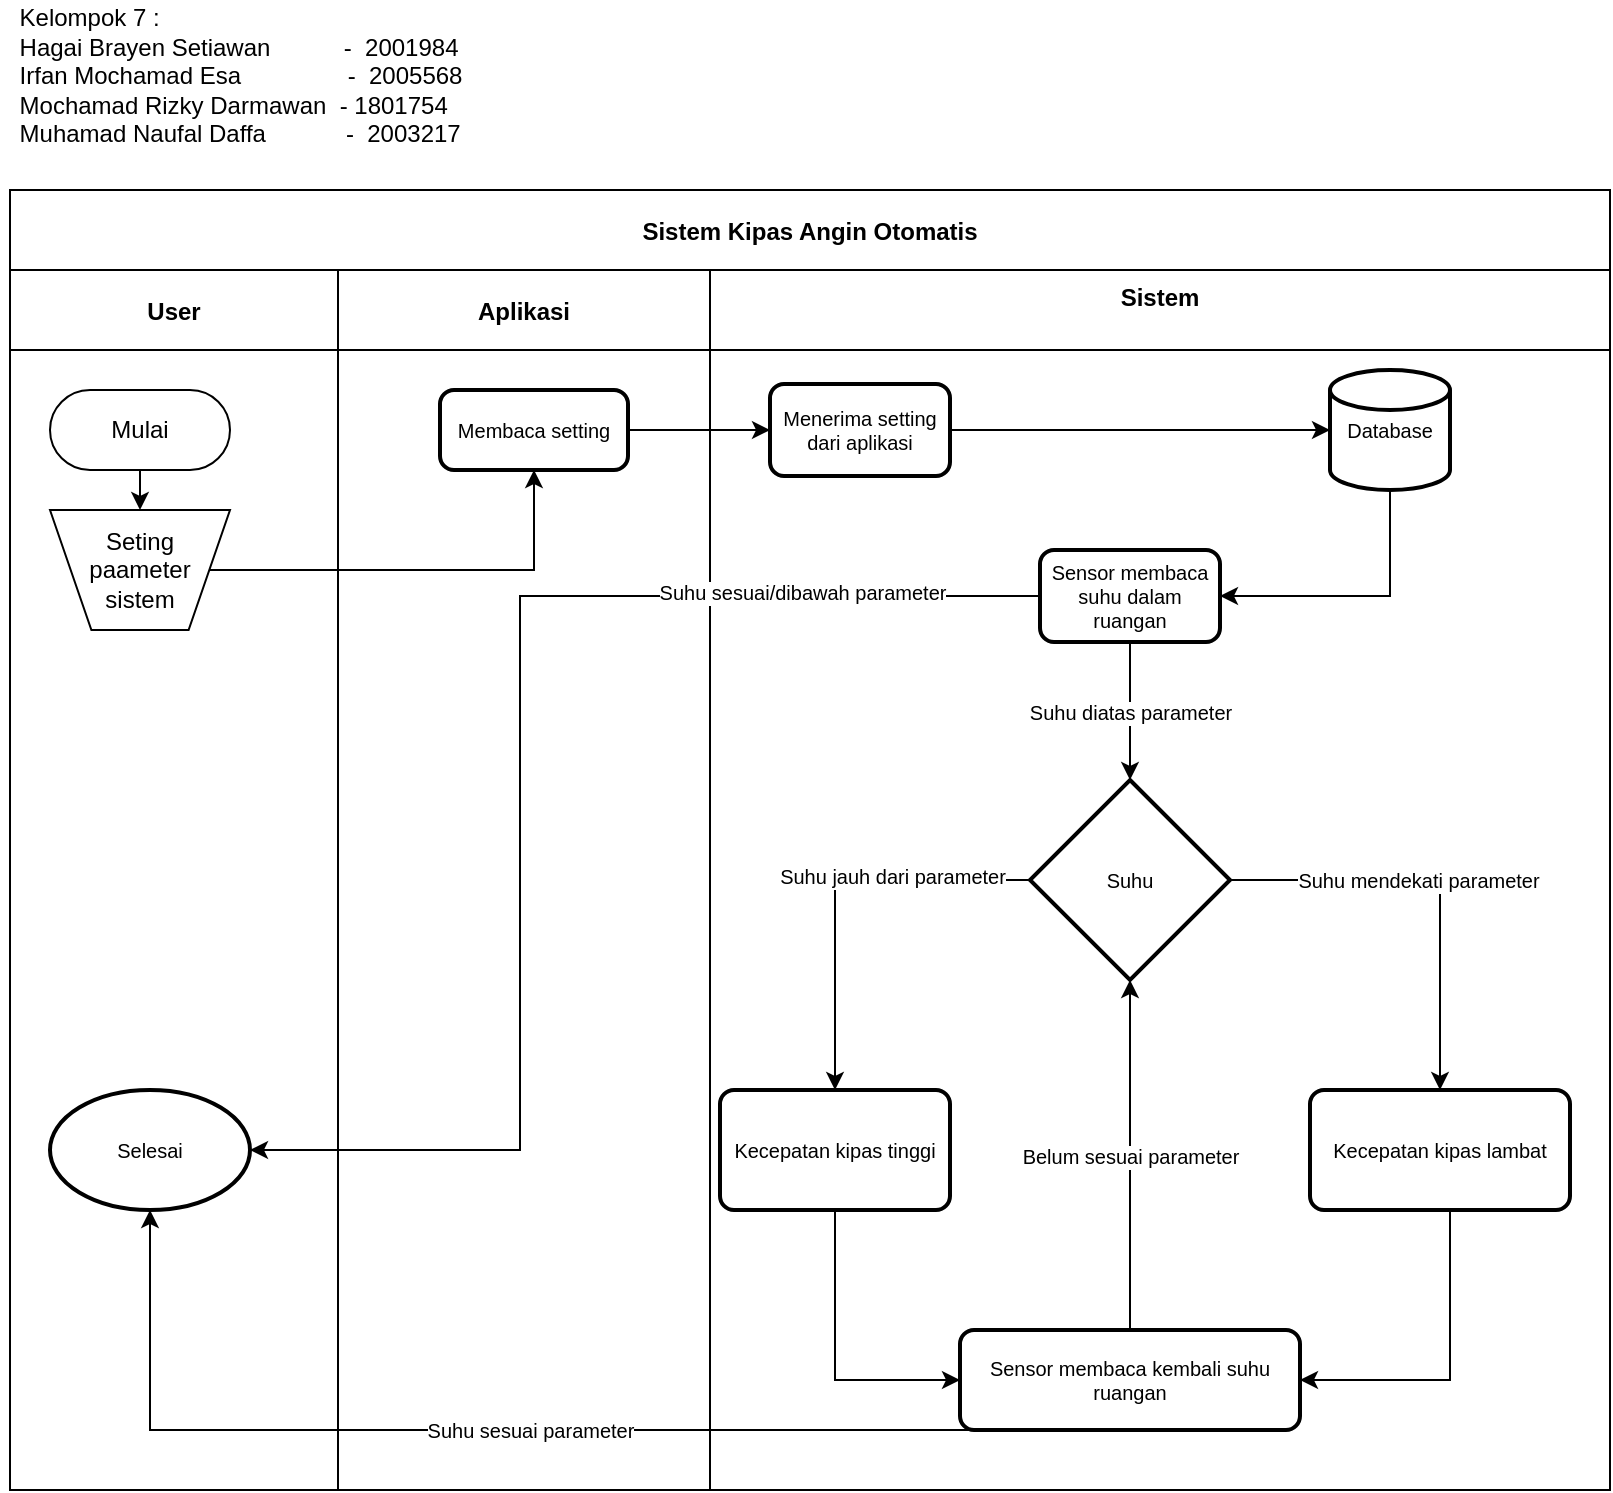 <mxfile version="17.4.0" type="github">
  <diagram id="kgpKYQtTHZ0yAKxKKP6v" name="Page-1">
    <mxGraphModel dx="1422" dy="780" grid="1" gridSize="10" guides="1" tooltips="1" connect="1" arrows="1" fold="1" page="1" pageScale="1" pageWidth="850" pageHeight="1100" math="0" shadow="0">
      <root>
        <mxCell id="0" />
        <mxCell id="1" parent="0" />
        <mxCell id="3nuBFxr9cyL0pnOWT2aG-1" value="Sistem Kipas Angin Otomatis" style="shape=table;childLayout=tableLayout;startSize=40;collapsible=0;recursiveResize=0;expand=0;fillColor=none;fontStyle=1" parent="1" vertex="1">
          <mxGeometry x="30" y="110" width="800" height="650" as="geometry" />
        </mxCell>
        <mxCell id="3nuBFxr9cyL0pnOWT2aG-3" value="" style="shape=tableRow;horizontal=0;swimlaneHead=0;swimlaneBody=0;top=0;left=0;bottom=0;right=0;fillColor=none;points=[[0,0.5],[1,0.5]];portConstraint=eastwest;startSize=0;collapsible=0;recursiveResize=0;expand=0;fontStyle=1;" parent="3nuBFxr9cyL0pnOWT2aG-1" vertex="1">
          <mxGeometry y="40" width="800" height="610" as="geometry" />
        </mxCell>
        <mxCell id="3nuBFxr9cyL0pnOWT2aG-4" value="User" style="swimlane;swimlaneHead=0;swimlaneBody=0;connectable=0;fillColor=none;startSize=40;collapsible=0;recursiveResize=0;expand=0;fontStyle=1;" parent="3nuBFxr9cyL0pnOWT2aG-3" vertex="1">
          <mxGeometry width="164" height="610" as="geometry">
            <mxRectangle width="164" height="610" as="alternateBounds" />
          </mxGeometry>
        </mxCell>
        <mxCell id="3nuBFxr9cyL0pnOWT2aG-5" style="edgeStyle=orthogonalEdgeStyle;rounded=0;orthogonalLoop=1;jettySize=auto;html=1;" parent="3nuBFxr9cyL0pnOWT2aG-4" source="3nuBFxr9cyL0pnOWT2aG-6" edge="1">
          <mxGeometry relative="1" as="geometry">
            <mxPoint x="65" y="120" as="targetPoint" />
          </mxGeometry>
        </mxCell>
        <mxCell id="3nuBFxr9cyL0pnOWT2aG-6" value="Mulai" style="rounded=1;whiteSpace=wrap;html=1;arcSize=50;" parent="3nuBFxr9cyL0pnOWT2aG-4" vertex="1">
          <mxGeometry x="20" y="60" width="90" height="40" as="geometry" />
        </mxCell>
        <mxCell id="bj0LjVLw_X0Br20WzgA9-2" value="Seting paameter sistem" style="verticalLabelPosition=middle;verticalAlign=middle;html=1;shape=trapezoid;perimeter=trapezoidPerimeter;whiteSpace=wrap;size=0.23;arcSize=10;flipV=1;labelPosition=center;align=center;" parent="3nuBFxr9cyL0pnOWT2aG-4" vertex="1">
          <mxGeometry x="20" y="120" width="90" height="60" as="geometry" />
        </mxCell>
        <mxCell id="bj0LjVLw_X0Br20WzgA9-37" value="Selesai" style="strokeWidth=2;html=1;shape=mxgraph.flowchart.start_1;whiteSpace=wrap;fontSize=10;" parent="3nuBFxr9cyL0pnOWT2aG-4" vertex="1">
          <mxGeometry x="20" y="410" width="100" height="60" as="geometry" />
        </mxCell>
        <mxCell id="3nuBFxr9cyL0pnOWT2aG-8" value="Aplikasi" style="swimlane;swimlaneHead=0;swimlaneBody=0;connectable=0;fillColor=none;startSize=40;collapsible=0;recursiveResize=0;expand=0;fontStyle=1;" parent="3nuBFxr9cyL0pnOWT2aG-3" vertex="1">
          <mxGeometry x="164" width="186" height="610" as="geometry">
            <mxRectangle width="186" height="610" as="alternateBounds" />
          </mxGeometry>
        </mxCell>
        <mxCell id="bj0LjVLw_X0Br20WzgA9-3" value="Membaca setting" style="rounded=1;whiteSpace=wrap;html=1;absoluteArcSize=1;arcSize=14;strokeWidth=2;fontSize=10;" parent="3nuBFxr9cyL0pnOWT2aG-8" vertex="1">
          <mxGeometry x="51" y="60" width="94" height="40" as="geometry" />
        </mxCell>
        <mxCell id="3nuBFxr9cyL0pnOWT2aG-11" value="&#xa;Sistem&#xa;&#xa;" style="swimlane;swimlaneHead=0;swimlaneBody=0;connectable=0;fillColor=none;startSize=40;collapsible=0;recursiveResize=0;expand=0;fontStyle=1;" parent="3nuBFxr9cyL0pnOWT2aG-3" vertex="1">
          <mxGeometry x="350" width="450" height="610" as="geometry">
            <mxRectangle width="450" height="610" as="alternateBounds" />
          </mxGeometry>
        </mxCell>
        <mxCell id="bj0LjVLw_X0Br20WzgA9-8" value="Menerima setting dari aplikasi" style="rounded=1;whiteSpace=wrap;html=1;absoluteArcSize=1;arcSize=14;strokeWidth=2;fontSize=10;" parent="3nuBFxr9cyL0pnOWT2aG-11" vertex="1">
          <mxGeometry x="30" y="57" width="90" height="46" as="geometry" />
        </mxCell>
        <mxCell id="bj0LjVLw_X0Br20WzgA9-14" value="Sensor membaca suhu dalam ruangan" style="rounded=1;whiteSpace=wrap;html=1;absoluteArcSize=1;arcSize=14;strokeWidth=2;fontSize=10;" parent="3nuBFxr9cyL0pnOWT2aG-11" vertex="1">
          <mxGeometry x="165" y="140" width="90" height="46" as="geometry" />
        </mxCell>
        <mxCell id="bj0LjVLw_X0Br20WzgA9-16" value="Database" style="strokeWidth=2;html=1;shape=mxgraph.flowchart.database;whiteSpace=wrap;fontSize=10;" parent="3nuBFxr9cyL0pnOWT2aG-11" vertex="1">
          <mxGeometry x="310" y="50" width="60" height="60" as="geometry" />
        </mxCell>
        <mxCell id="bj0LjVLw_X0Br20WzgA9-17" value="" style="endArrow=classic;html=1;rounded=0;fontSize=10;exitX=1;exitY=0.5;exitDx=0;exitDy=0;entryX=0;entryY=0.5;entryDx=0;entryDy=0;entryPerimeter=0;" parent="3nuBFxr9cyL0pnOWT2aG-11" source="bj0LjVLw_X0Br20WzgA9-8" target="bj0LjVLw_X0Br20WzgA9-16" edge="1">
          <mxGeometry width="50" height="50" relative="1" as="geometry">
            <mxPoint x="125" y="110" as="sourcePoint" />
            <mxPoint x="175" y="60" as="targetPoint" />
          </mxGeometry>
        </mxCell>
        <mxCell id="bj0LjVLw_X0Br20WzgA9-20" value="Kecepatan kipas tinggi" style="rounded=1;whiteSpace=wrap;html=1;absoluteArcSize=1;arcSize=14;strokeWidth=2;fontSize=10;" parent="3nuBFxr9cyL0pnOWT2aG-11" vertex="1">
          <mxGeometry x="5" y="410" width="115" height="60" as="geometry" />
        </mxCell>
        <mxCell id="bj0LjVLw_X0Br20WzgA9-22" value="Suhu" style="strokeWidth=2;html=1;shape=mxgraph.flowchart.decision;whiteSpace=wrap;fontSize=10;" parent="3nuBFxr9cyL0pnOWT2aG-11" vertex="1">
          <mxGeometry x="160" y="255" width="100" height="100" as="geometry" />
        </mxCell>
        <mxCell id="bj0LjVLw_X0Br20WzgA9-23" value="Kecepatan kipas lambat" style="rounded=1;whiteSpace=wrap;html=1;absoluteArcSize=1;arcSize=14;strokeWidth=2;fontSize=10;" parent="3nuBFxr9cyL0pnOWT2aG-11" vertex="1">
          <mxGeometry x="300" y="410" width="130" height="60" as="geometry" />
        </mxCell>
        <mxCell id="bj0LjVLw_X0Br20WzgA9-25" value="" style="edgeStyle=segmentEdgeStyle;endArrow=classic;html=1;rounded=0;fontSize=10;entryX=1;entryY=0.5;entryDx=0;entryDy=0;exitX=0.5;exitY=1;exitDx=0;exitDy=0;exitPerimeter=0;" parent="3nuBFxr9cyL0pnOWT2aG-11" source="bj0LjVLw_X0Br20WzgA9-16" target="bj0LjVLw_X0Br20WzgA9-14" edge="1">
          <mxGeometry width="50" height="50" relative="1" as="geometry">
            <mxPoint x="195" y="180" as="sourcePoint" />
            <mxPoint x="245" y="130" as="targetPoint" />
            <Array as="points">
              <mxPoint x="340" y="163" />
            </Array>
          </mxGeometry>
        </mxCell>
        <mxCell id="bj0LjVLw_X0Br20WzgA9-34" value="Suhu diatas parameter" style="edgeStyle=segmentEdgeStyle;endArrow=classic;html=1;rounded=0;fontSize=10;" parent="3nuBFxr9cyL0pnOWT2aG-11" source="bj0LjVLw_X0Br20WzgA9-14" target="bj0LjVLw_X0Br20WzgA9-22" edge="1">
          <mxGeometry width="50" height="50" relative="1" as="geometry">
            <mxPoint x="-340" y="156" as="sourcePoint" />
            <mxPoint x="470" y="316.711" as="targetPoint" />
          </mxGeometry>
        </mxCell>
        <mxCell id="bj0LjVLw_X0Br20WzgA9-35" value="" style="edgeStyle=segmentEdgeStyle;endArrow=classic;html=1;rounded=0;fontSize=10;" parent="3nuBFxr9cyL0pnOWT2aG-11" source="bj0LjVLw_X0Br20WzgA9-22" target="bj0LjVLw_X0Br20WzgA9-23" edge="1">
          <mxGeometry width="50" height="50" relative="1" as="geometry">
            <mxPoint x="-290" y="250" as="sourcePoint" />
            <mxPoint x="590.711" y="360" as="targetPoint" />
          </mxGeometry>
        </mxCell>
        <mxCell id="bj0LjVLw_X0Br20WzgA9-42" value="&lt;font style=&quot;font-size: 10px&quot;&gt;Suhu mendekati parameter&lt;br&gt;&lt;/font&gt;" style="edgeLabel;html=1;align=center;verticalAlign=middle;resizable=0;points=[];fontSize=10;" parent="bj0LjVLw_X0Br20WzgA9-35" vertex="1" connectable="0">
          <mxGeometry x="-0.316" y="-2" relative="1" as="geometry">
            <mxPoint x="22" y="-2" as="offset" />
          </mxGeometry>
        </mxCell>
        <mxCell id="bj0LjVLw_X0Br20WzgA9-44" value="" style="edgeStyle=segmentEdgeStyle;endArrow=classic;html=1;rounded=0;fontSize=10;entryX=0.5;entryY=0;entryDx=0;entryDy=0;" parent="3nuBFxr9cyL0pnOWT2aG-11" source="bj0LjVLw_X0Br20WzgA9-22" target="bj0LjVLw_X0Br20WzgA9-20" edge="1">
          <mxGeometry width="50" height="50" relative="1" as="geometry">
            <mxPoint x="-300.711" y="305" as="sourcePoint" />
            <mxPoint x="479.289" y="355" as="targetPoint" />
          </mxGeometry>
        </mxCell>
        <mxCell id="bj0LjVLw_X0Br20WzgA9-45" value="Suhu jauh dari parameter" style="edgeLabel;html=1;align=center;verticalAlign=middle;resizable=0;points=[];fontSize=10;" parent="bj0LjVLw_X0Br20WzgA9-44" vertex="1" connectable="0">
          <mxGeometry x="-0.316" y="-2" relative="1" as="geometry">
            <mxPoint as="offset" />
          </mxGeometry>
        </mxCell>
        <mxCell id="bj0LjVLw_X0Br20WzgA9-46" value="Sensor membaca kembali suhu ruangan" style="rounded=1;whiteSpace=wrap;html=1;absoluteArcSize=1;arcSize=14;strokeWidth=2;fontSize=10;" parent="3nuBFxr9cyL0pnOWT2aG-11" vertex="1">
          <mxGeometry x="125" y="530" width="170" height="50" as="geometry" />
        </mxCell>
        <mxCell id="bj0LjVLw_X0Br20WzgA9-48" value="Belum sesuai parameter" style="edgeStyle=segmentEdgeStyle;endArrow=classic;html=1;rounded=0;fontSize=10;entryX=0.5;entryY=1;entryDx=0;entryDy=0;entryPerimeter=0;" parent="3nuBFxr9cyL0pnOWT2aG-11" source="bj0LjVLw_X0Br20WzgA9-46" target="bj0LjVLw_X0Br20WzgA9-22" edge="1">
          <mxGeometry width="50" height="50" relative="1" as="geometry">
            <mxPoint x="-180" y="459.289" as="sourcePoint" />
            <mxPoint x="600" y="509.289" as="targetPoint" />
          </mxGeometry>
        </mxCell>
        <mxCell id="bj0LjVLw_X0Br20WzgA9-50" value="" style="edgeStyle=segmentEdgeStyle;endArrow=classic;html=1;rounded=0;fontSize=10;entryX=0;entryY=0.5;entryDx=0;entryDy=0;" parent="3nuBFxr9cyL0pnOWT2aG-11" source="bj0LjVLw_X0Br20WzgA9-20" target="bj0LjVLw_X0Br20WzgA9-46" edge="1">
          <mxGeometry width="50" height="50" relative="1" as="geometry">
            <mxPoint x="-327.5" y="470" as="sourcePoint" />
            <mxPoint x="452.5" y="590.711" as="targetPoint" />
            <Array as="points">
              <mxPoint x="63" y="555" />
            </Array>
          </mxGeometry>
        </mxCell>
        <mxCell id="bj0LjVLw_X0Br20WzgA9-51" value="" style="edgeStyle=segmentEdgeStyle;endArrow=classic;html=1;rounded=0;fontSize=10;entryX=1;entryY=0.5;entryDx=0;entryDy=0;" parent="3nuBFxr9cyL0pnOWT2aG-11" source="bj0LjVLw_X0Br20WzgA9-23" target="bj0LjVLw_X0Br20WzgA9-46" edge="1">
          <mxGeometry width="50" height="50" relative="1" as="geometry">
            <mxPoint x="-25" y="470" as="sourcePoint" />
            <mxPoint x="755" y="590.711" as="targetPoint" />
            <Array as="points">
              <mxPoint x="370" y="555" />
            </Array>
          </mxGeometry>
        </mxCell>
        <mxCell id="bj0LjVLw_X0Br20WzgA9-5" value="" style="edgeStyle=segmentEdgeStyle;endArrow=classic;html=1;rounded=0;fontSize=10;exitX=1;exitY=0.5;exitDx=0;exitDy=0;entryX=0.5;entryY=1;entryDx=0;entryDy=0;" parent="3nuBFxr9cyL0pnOWT2aG-3" source="bj0LjVLw_X0Br20WzgA9-2" target="bj0LjVLw_X0Br20WzgA9-3" edge="1">
          <mxGeometry width="50" height="50" relative="1" as="geometry">
            <mxPoint x="110" y="170" as="sourcePoint" />
            <mxPoint x="160" y="120" as="targetPoint" />
          </mxGeometry>
        </mxCell>
        <mxCell id="bj0LjVLw_X0Br20WzgA9-13" value="" style="endArrow=classic;html=1;rounded=0;fontSize=10;exitX=1;exitY=0.5;exitDx=0;exitDy=0;" parent="3nuBFxr9cyL0pnOWT2aG-3" source="bj0LjVLw_X0Br20WzgA9-3" target="bj0LjVLw_X0Br20WzgA9-8" edge="1">
          <mxGeometry width="50" height="50" relative="1" as="geometry">
            <mxPoint x="280" y="100" as="sourcePoint" />
            <mxPoint x="330" y="50" as="targetPoint" />
          </mxGeometry>
        </mxCell>
        <mxCell id="bj0LjVLw_X0Br20WzgA9-38" value="" style="edgeStyle=segmentEdgeStyle;endArrow=classic;html=1;rounded=0;fontSize=10;entryX=1;entryY=0.5;entryDx=0;entryDy=0;entryPerimeter=0;" parent="3nuBFxr9cyL0pnOWT2aG-3" source="bj0LjVLw_X0Br20WzgA9-14" target="bj0LjVLw_X0Br20WzgA9-37" edge="1">
          <mxGeometry width="50" height="50" relative="1" as="geometry">
            <mxPoint x="185.289" y="123" as="sourcePoint" />
            <mxPoint x="563.289" y="233" as="targetPoint" />
            <Array as="points">
              <mxPoint x="255" y="163" />
              <mxPoint x="255" y="440" />
            </Array>
          </mxGeometry>
        </mxCell>
        <mxCell id="bj0LjVLw_X0Br20WzgA9-39" value="Suhu sesuai/dibawah parameter" style="edgeLabel;html=1;align=center;verticalAlign=middle;resizable=0;points=[];fontSize=10;" parent="bj0LjVLw_X0Br20WzgA9-38" vertex="1" connectable="0">
          <mxGeometry x="-0.644" y="-2" relative="1" as="geometry">
            <mxPoint as="offset" />
          </mxGeometry>
        </mxCell>
        <mxCell id="bj0LjVLw_X0Br20WzgA9-49" value="Suhu sesuai parameter" style="edgeStyle=segmentEdgeStyle;endArrow=classic;html=1;rounded=0;fontSize=10;entryX=0.5;entryY=1;entryDx=0;entryDy=0;entryPerimeter=0;exitX=0.5;exitY=1;exitDx=0;exitDy=0;" parent="3nuBFxr9cyL0pnOWT2aG-3" source="bj0LjVLw_X0Br20WzgA9-46" target="bj0LjVLw_X0Br20WzgA9-37" edge="1">
          <mxGeometry width="50" height="50" relative="1" as="geometry">
            <mxPoint x="14.289" y="555" as="sourcePoint" />
            <mxPoint x="794.289" y="605" as="targetPoint" />
          </mxGeometry>
        </mxCell>
        <mxCell id="WlHAiCJOXdEod9EJMVAj-1" value="&lt;div align=&quot;left&quot;&gt;Kelompok 7 :&lt;/div&gt;&lt;div align=&quot;left&quot;&gt;Hagai Brayen Setiawan &amp;nbsp; &amp;nbsp; &amp;nbsp; &amp;nbsp; &amp;nbsp; -&amp;nbsp; 2001984 &lt;br&gt;&lt;/div&gt;&lt;div align=&quot;left&quot;&gt;Irfan Mochamad Esa&amp;nbsp;&amp;nbsp;&amp;nbsp;&amp;nbsp;&amp;nbsp;&amp;nbsp;&amp;nbsp;&amp;nbsp;&amp;nbsp;&amp;nbsp;&amp;nbsp;&amp;nbsp;&amp;nbsp;&amp;nbsp;&amp;nbsp; -&amp;nbsp; 2005568&lt;br&gt;&lt;/div&gt;&lt;div align=&quot;left&quot;&gt;Mochamad Rizky Darmawan&amp;nbsp; - 1801754&lt;br&gt;&lt;/div&gt;&lt;div align=&quot;left&quot;&gt;Muhamad Naufal Daffa&amp;nbsp;&amp;nbsp;&amp;nbsp;&amp;nbsp;&amp;nbsp;&amp;nbsp;&amp;nbsp;&amp;nbsp;&amp;nbsp; &amp;nbsp; -&amp;nbsp; 2003217&lt;br&gt;&lt;/div&gt;&lt;div&gt;&lt;br&gt;&lt;/div&gt;" style="text;html=1;align=center;verticalAlign=middle;resizable=0;points=[];autosize=1;strokeColor=none;fillColor=none;" vertex="1" parent="1">
          <mxGeometry x="25" y="15" width="240" height="90" as="geometry" />
        </mxCell>
      </root>
    </mxGraphModel>
  </diagram>
</mxfile>
